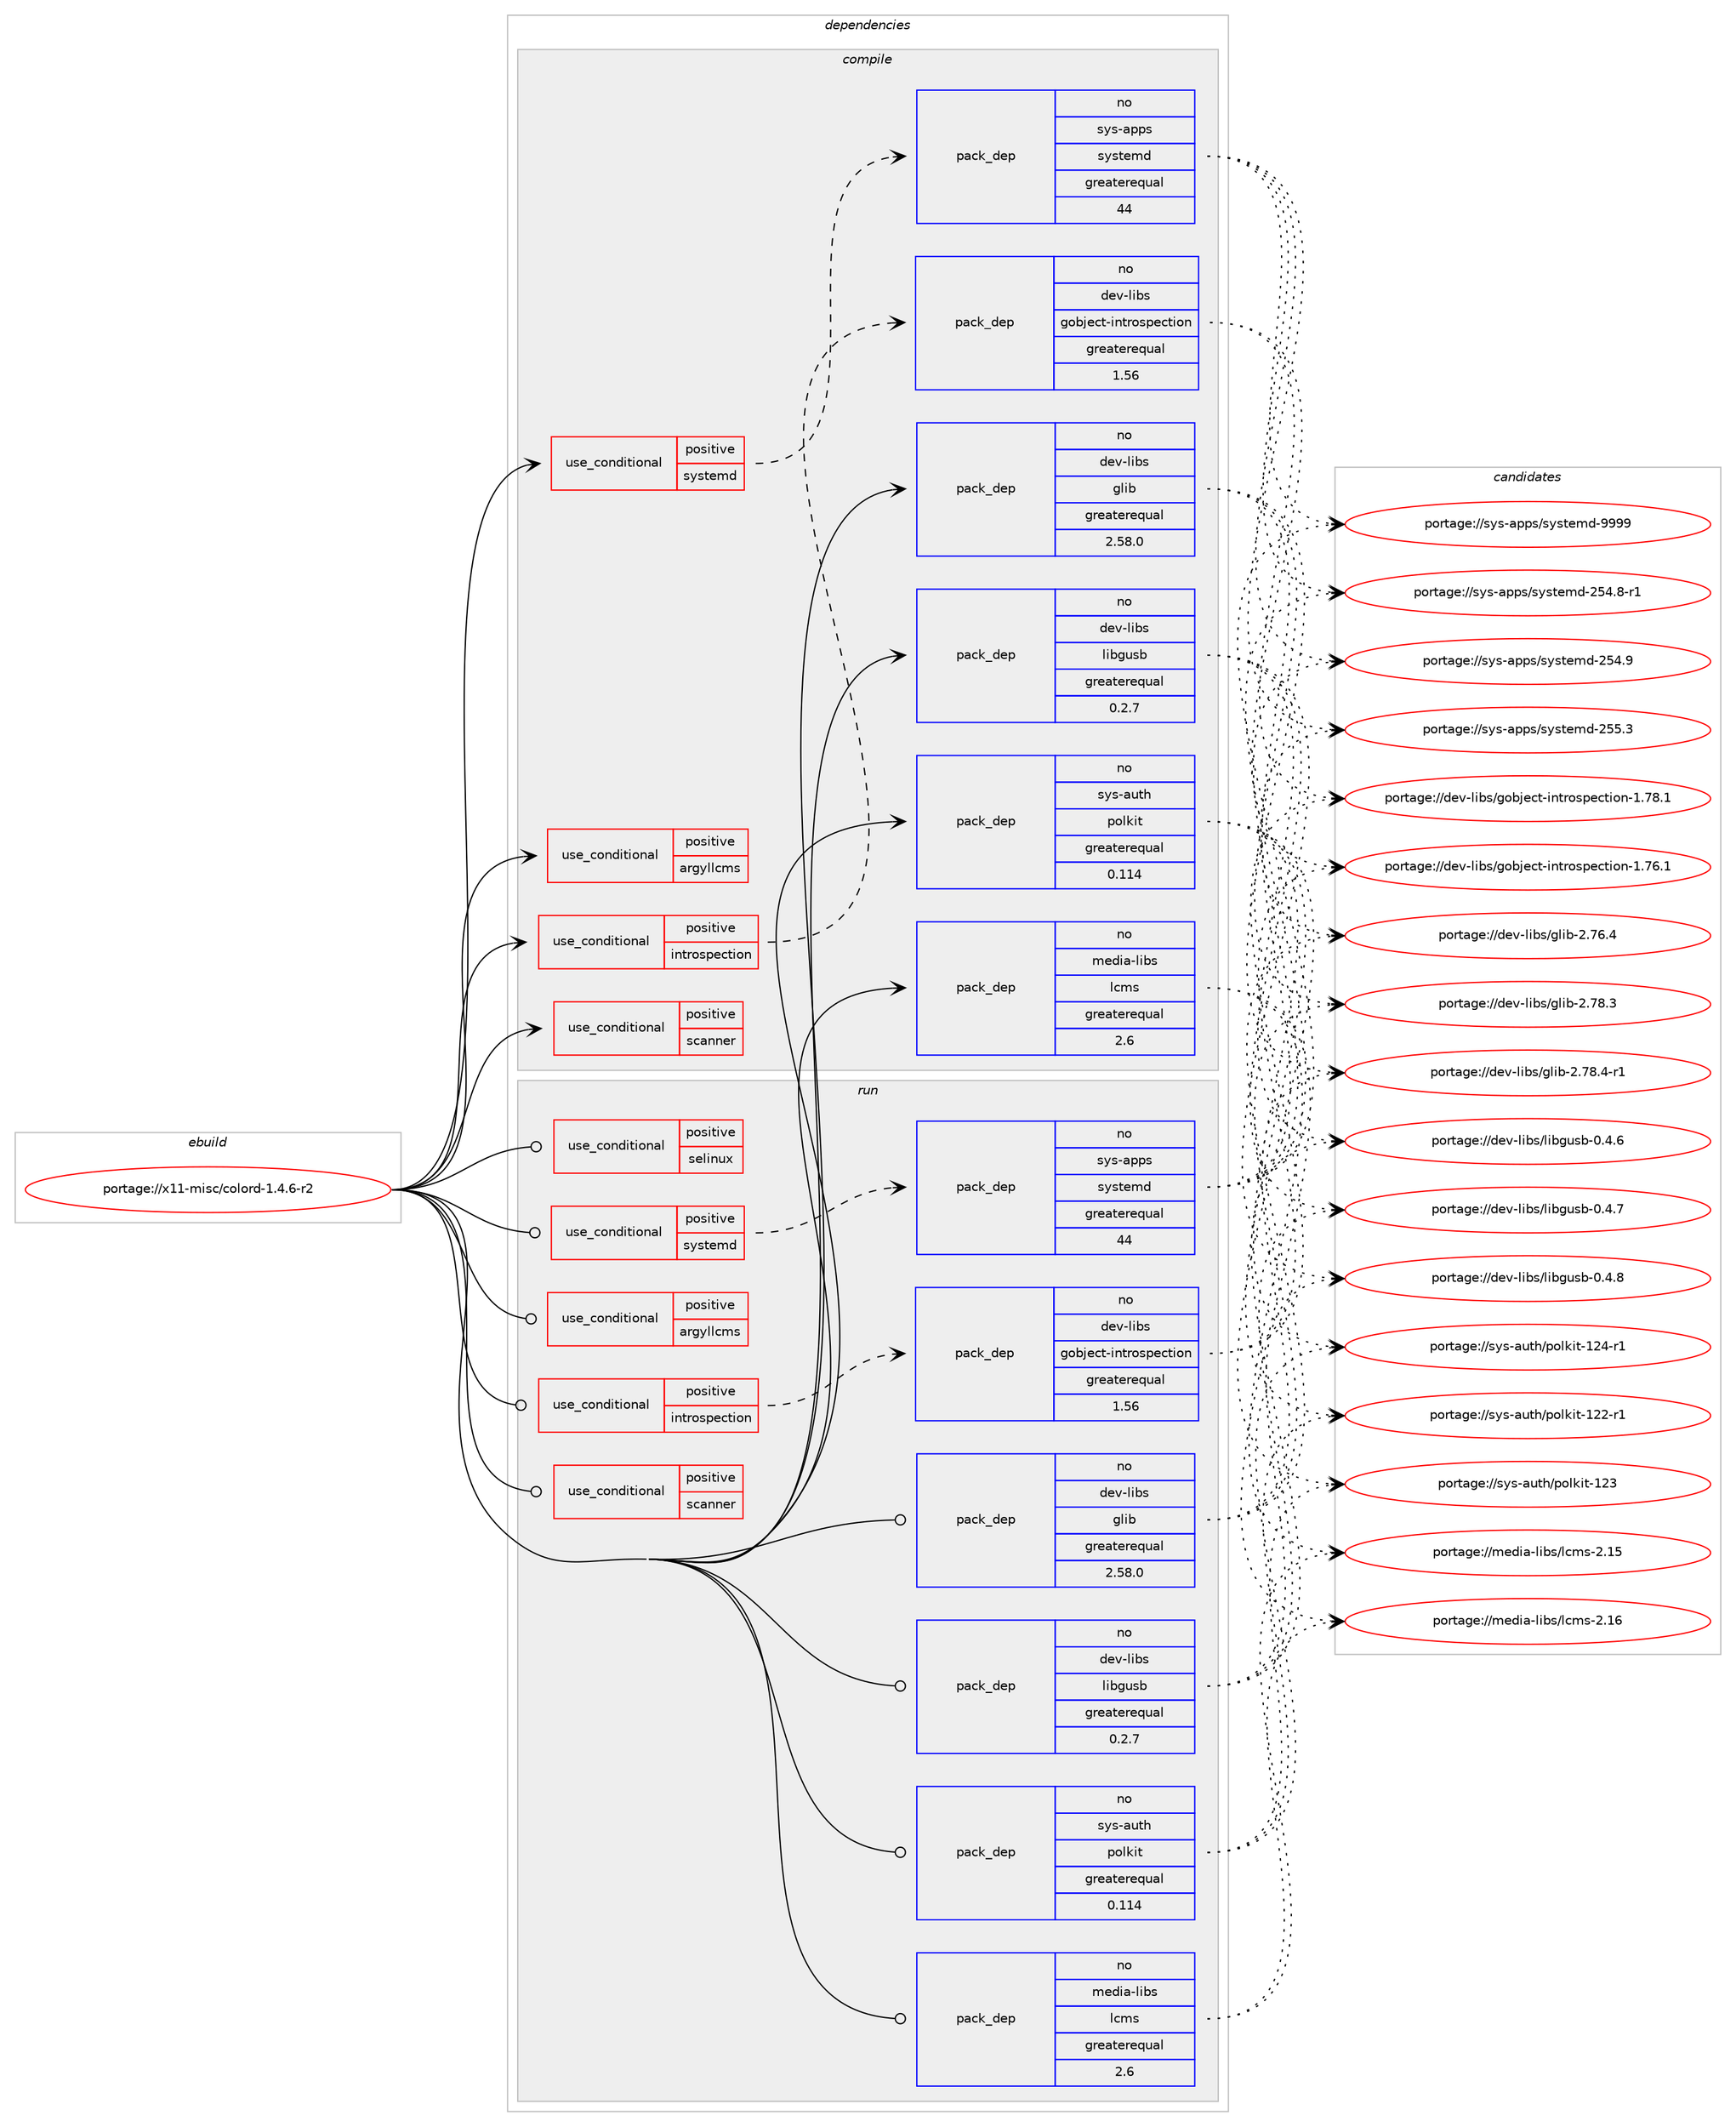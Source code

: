 digraph prolog {

# *************
# Graph options
# *************

newrank=true;
concentrate=true;
compound=true;
graph [rankdir=LR,fontname=Helvetica,fontsize=10,ranksep=1.5];#, ranksep=2.5, nodesep=0.2];
edge  [arrowhead=vee];
node  [fontname=Helvetica,fontsize=10];

# **********
# The ebuild
# **********

subgraph cluster_leftcol {
color=gray;
rank=same;
label=<<i>ebuild</i>>;
id [label="portage://x11-misc/colord-1.4.6-r2", color=red, width=4, href="../x11-misc/colord-1.4.6-r2.svg"];
}

# ****************
# The dependencies
# ****************

subgraph cluster_midcol {
color=gray;
label=<<i>dependencies</i>>;
subgraph cluster_compile {
fillcolor="#eeeeee";
style=filled;
label=<<i>compile</i>>;
subgraph cond18325 {
dependency28120 [label=<<TABLE BORDER="0" CELLBORDER="1" CELLSPACING="0" CELLPADDING="4"><TR><TD ROWSPAN="3" CELLPADDING="10">use_conditional</TD></TR><TR><TD>positive</TD></TR><TR><TD>argyllcms</TD></TR></TABLE>>, shape=none, color=red];
# *** BEGIN UNKNOWN DEPENDENCY TYPE (TODO) ***
# dependency28120 -> package_dependency(portage://x11-misc/colord-1.4.6-r2,install,no,media-gfx,argyllcms,none,[,,],[],[])
# *** END UNKNOWN DEPENDENCY TYPE (TODO) ***

}
id:e -> dependency28120:w [weight=20,style="solid",arrowhead="vee"];
subgraph cond18326 {
dependency28121 [label=<<TABLE BORDER="0" CELLBORDER="1" CELLSPACING="0" CELLPADDING="4"><TR><TD ROWSPAN="3" CELLPADDING="10">use_conditional</TD></TR><TR><TD>positive</TD></TR><TR><TD>introspection</TD></TR></TABLE>>, shape=none, color=red];
subgraph pack9457 {
dependency28122 [label=<<TABLE BORDER="0" CELLBORDER="1" CELLSPACING="0" CELLPADDING="4" WIDTH="220"><TR><TD ROWSPAN="6" CELLPADDING="30">pack_dep</TD></TR><TR><TD WIDTH="110">no</TD></TR><TR><TD>dev-libs</TD></TR><TR><TD>gobject-introspection</TD></TR><TR><TD>greaterequal</TD></TR><TR><TD>1.56</TD></TR></TABLE>>, shape=none, color=blue];
}
dependency28121:e -> dependency28122:w [weight=20,style="dashed",arrowhead="vee"];
}
id:e -> dependency28121:w [weight=20,style="solid",arrowhead="vee"];
subgraph cond18327 {
dependency28123 [label=<<TABLE BORDER="0" CELLBORDER="1" CELLSPACING="0" CELLPADDING="4"><TR><TD ROWSPAN="3" CELLPADDING="10">use_conditional</TD></TR><TR><TD>positive</TD></TR><TR><TD>scanner</TD></TR></TABLE>>, shape=none, color=red];
# *** BEGIN UNKNOWN DEPENDENCY TYPE (TODO) ***
# dependency28123 -> package_dependency(portage://x11-misc/colord-1.4.6-r2,install,no,media-gfx,sane-backends,none,[,,],[],[])
# *** END UNKNOWN DEPENDENCY TYPE (TODO) ***

# *** BEGIN UNKNOWN DEPENDENCY TYPE (TODO) ***
# dependency28123 -> package_dependency(portage://x11-misc/colord-1.4.6-r2,install,no,sys-apps,dbus,none,[,,],[],[])
# *** END UNKNOWN DEPENDENCY TYPE (TODO) ***

}
id:e -> dependency28123:w [weight=20,style="solid",arrowhead="vee"];
subgraph cond18328 {
dependency28124 [label=<<TABLE BORDER="0" CELLBORDER="1" CELLSPACING="0" CELLPADDING="4"><TR><TD ROWSPAN="3" CELLPADDING="10">use_conditional</TD></TR><TR><TD>positive</TD></TR><TR><TD>systemd</TD></TR></TABLE>>, shape=none, color=red];
subgraph pack9458 {
dependency28125 [label=<<TABLE BORDER="0" CELLBORDER="1" CELLSPACING="0" CELLPADDING="4" WIDTH="220"><TR><TD ROWSPAN="6" CELLPADDING="30">pack_dep</TD></TR><TR><TD WIDTH="110">no</TD></TR><TR><TD>sys-apps</TD></TR><TR><TD>systemd</TD></TR><TR><TD>greaterequal</TD></TR><TR><TD>44</TD></TR></TABLE>>, shape=none, color=blue];
}
dependency28124:e -> dependency28125:w [weight=20,style="dashed",arrowhead="vee"];
}
id:e -> dependency28124:w [weight=20,style="solid",arrowhead="vee"];
# *** BEGIN UNKNOWN DEPENDENCY TYPE (TODO) ***
# id -> package_dependency(portage://x11-misc/colord-1.4.6-r2,install,no,dev-db,sqlite,none,[,,],[slot(3),equal],[use(optenable(abi_x86_32),negative),use(optenable(abi_x86_64),negative),use(optenable(abi_x86_x32),negative),use(optenable(abi_mips_n32),negative),use(optenable(abi_mips_n64),negative),use(optenable(abi_mips_o32),negative),use(optenable(abi_s390_32),negative),use(optenable(abi_s390_64),negative)])
# *** END UNKNOWN DEPENDENCY TYPE (TODO) ***

subgraph pack9459 {
dependency28126 [label=<<TABLE BORDER="0" CELLBORDER="1" CELLSPACING="0" CELLPADDING="4" WIDTH="220"><TR><TD ROWSPAN="6" CELLPADDING="30">pack_dep</TD></TR><TR><TD WIDTH="110">no</TD></TR><TR><TD>dev-libs</TD></TR><TR><TD>glib</TD></TR><TR><TD>greaterequal</TD></TR><TR><TD>2.58.0</TD></TR></TABLE>>, shape=none, color=blue];
}
id:e -> dependency28126:w [weight=20,style="solid",arrowhead="vee"];
# *** BEGIN UNKNOWN DEPENDENCY TYPE (TODO) ***
# id -> package_dependency(portage://x11-misc/colord-1.4.6-r2,install,no,dev-libs,libgudev,none,[,,],any_same_slot,[use(optenable(abi_x86_32),negative),use(optenable(abi_x86_64),negative),use(optenable(abi_x86_x32),negative),use(optenable(abi_mips_n32),negative),use(optenable(abi_mips_n64),negative),use(optenable(abi_mips_o32),negative),use(optenable(abi_s390_32),negative),use(optenable(abi_s390_64),negative)])
# *** END UNKNOWN DEPENDENCY TYPE (TODO) ***

subgraph pack9460 {
dependency28127 [label=<<TABLE BORDER="0" CELLBORDER="1" CELLSPACING="0" CELLPADDING="4" WIDTH="220"><TR><TD ROWSPAN="6" CELLPADDING="30">pack_dep</TD></TR><TR><TD WIDTH="110">no</TD></TR><TR><TD>dev-libs</TD></TR><TR><TD>libgusb</TD></TR><TR><TD>greaterequal</TD></TR><TR><TD>0.2.7</TD></TR></TABLE>>, shape=none, color=blue];
}
id:e -> dependency28127:w [weight=20,style="solid",arrowhead="vee"];
subgraph pack9461 {
dependency28128 [label=<<TABLE BORDER="0" CELLBORDER="1" CELLSPACING="0" CELLPADDING="4" WIDTH="220"><TR><TD ROWSPAN="6" CELLPADDING="30">pack_dep</TD></TR><TR><TD WIDTH="110">no</TD></TR><TR><TD>media-libs</TD></TR><TR><TD>lcms</TD></TR><TR><TD>greaterequal</TD></TR><TR><TD>2.6</TD></TR></TABLE>>, shape=none, color=blue];
}
id:e -> dependency28128:w [weight=20,style="solid",arrowhead="vee"];
subgraph pack9462 {
dependency28129 [label=<<TABLE BORDER="0" CELLBORDER="1" CELLSPACING="0" CELLPADDING="4" WIDTH="220"><TR><TD ROWSPAN="6" CELLPADDING="30">pack_dep</TD></TR><TR><TD WIDTH="110">no</TD></TR><TR><TD>sys-auth</TD></TR><TR><TD>polkit</TD></TR><TR><TD>greaterequal</TD></TR><TR><TD>0.114</TD></TR></TABLE>>, shape=none, color=blue];
}
id:e -> dependency28129:w [weight=20,style="solid",arrowhead="vee"];
# *** BEGIN UNKNOWN DEPENDENCY TYPE (TODO) ***
# id -> package_dependency(portage://x11-misc/colord-1.4.6-r2,install,no,virtual,libudev,none,[,,],any_same_slot,[use(optenable(abi_x86_32),negative),use(optenable(abi_x86_64),negative),use(optenable(abi_x86_x32),negative),use(optenable(abi_mips_n32),negative),use(optenable(abi_mips_n64),negative),use(optenable(abi_mips_o32),negative),use(optenable(abi_s390_32),negative),use(optenable(abi_s390_64),negative)])
# *** END UNKNOWN DEPENDENCY TYPE (TODO) ***

# *** BEGIN UNKNOWN DEPENDENCY TYPE (TODO) ***
# id -> package_dependency(portage://x11-misc/colord-1.4.6-r2,install,no,virtual,udev,none,[,,],[],[])
# *** END UNKNOWN DEPENDENCY TYPE (TODO) ***

}
subgraph cluster_compileandrun {
fillcolor="#eeeeee";
style=filled;
label=<<i>compile and run</i>>;
}
subgraph cluster_run {
fillcolor="#eeeeee";
style=filled;
label=<<i>run</i>>;
subgraph cond18329 {
dependency28130 [label=<<TABLE BORDER="0" CELLBORDER="1" CELLSPACING="0" CELLPADDING="4"><TR><TD ROWSPAN="3" CELLPADDING="10">use_conditional</TD></TR><TR><TD>positive</TD></TR><TR><TD>argyllcms</TD></TR></TABLE>>, shape=none, color=red];
# *** BEGIN UNKNOWN DEPENDENCY TYPE (TODO) ***
# dependency28130 -> package_dependency(portage://x11-misc/colord-1.4.6-r2,run,no,media-gfx,argyllcms,none,[,,],[],[])
# *** END UNKNOWN DEPENDENCY TYPE (TODO) ***

}
id:e -> dependency28130:w [weight=20,style="solid",arrowhead="odot"];
subgraph cond18330 {
dependency28131 [label=<<TABLE BORDER="0" CELLBORDER="1" CELLSPACING="0" CELLPADDING="4"><TR><TD ROWSPAN="3" CELLPADDING="10">use_conditional</TD></TR><TR><TD>positive</TD></TR><TR><TD>introspection</TD></TR></TABLE>>, shape=none, color=red];
subgraph pack9463 {
dependency28132 [label=<<TABLE BORDER="0" CELLBORDER="1" CELLSPACING="0" CELLPADDING="4" WIDTH="220"><TR><TD ROWSPAN="6" CELLPADDING="30">pack_dep</TD></TR><TR><TD WIDTH="110">no</TD></TR><TR><TD>dev-libs</TD></TR><TR><TD>gobject-introspection</TD></TR><TR><TD>greaterequal</TD></TR><TR><TD>1.56</TD></TR></TABLE>>, shape=none, color=blue];
}
dependency28131:e -> dependency28132:w [weight=20,style="dashed",arrowhead="vee"];
}
id:e -> dependency28131:w [weight=20,style="solid",arrowhead="odot"];
subgraph cond18331 {
dependency28133 [label=<<TABLE BORDER="0" CELLBORDER="1" CELLSPACING="0" CELLPADDING="4"><TR><TD ROWSPAN="3" CELLPADDING="10">use_conditional</TD></TR><TR><TD>positive</TD></TR><TR><TD>scanner</TD></TR></TABLE>>, shape=none, color=red];
# *** BEGIN UNKNOWN DEPENDENCY TYPE (TODO) ***
# dependency28133 -> package_dependency(portage://x11-misc/colord-1.4.6-r2,run,no,media-gfx,sane-backends,none,[,,],[],[])
# *** END UNKNOWN DEPENDENCY TYPE (TODO) ***

# *** BEGIN UNKNOWN DEPENDENCY TYPE (TODO) ***
# dependency28133 -> package_dependency(portage://x11-misc/colord-1.4.6-r2,run,no,sys-apps,dbus,none,[,,],[],[])
# *** END UNKNOWN DEPENDENCY TYPE (TODO) ***

}
id:e -> dependency28133:w [weight=20,style="solid",arrowhead="odot"];
subgraph cond18332 {
dependency28134 [label=<<TABLE BORDER="0" CELLBORDER="1" CELLSPACING="0" CELLPADDING="4"><TR><TD ROWSPAN="3" CELLPADDING="10">use_conditional</TD></TR><TR><TD>positive</TD></TR><TR><TD>selinux</TD></TR></TABLE>>, shape=none, color=red];
# *** BEGIN UNKNOWN DEPENDENCY TYPE (TODO) ***
# dependency28134 -> package_dependency(portage://x11-misc/colord-1.4.6-r2,run,no,sec-policy,selinux-colord,none,[,,],[],[])
# *** END UNKNOWN DEPENDENCY TYPE (TODO) ***

}
id:e -> dependency28134:w [weight=20,style="solid",arrowhead="odot"];
subgraph cond18333 {
dependency28135 [label=<<TABLE BORDER="0" CELLBORDER="1" CELLSPACING="0" CELLPADDING="4"><TR><TD ROWSPAN="3" CELLPADDING="10">use_conditional</TD></TR><TR><TD>positive</TD></TR><TR><TD>systemd</TD></TR></TABLE>>, shape=none, color=red];
subgraph pack9464 {
dependency28136 [label=<<TABLE BORDER="0" CELLBORDER="1" CELLSPACING="0" CELLPADDING="4" WIDTH="220"><TR><TD ROWSPAN="6" CELLPADDING="30">pack_dep</TD></TR><TR><TD WIDTH="110">no</TD></TR><TR><TD>sys-apps</TD></TR><TR><TD>systemd</TD></TR><TR><TD>greaterequal</TD></TR><TR><TD>44</TD></TR></TABLE>>, shape=none, color=blue];
}
dependency28135:e -> dependency28136:w [weight=20,style="dashed",arrowhead="vee"];
}
id:e -> dependency28135:w [weight=20,style="solid",arrowhead="odot"];
# *** BEGIN UNKNOWN DEPENDENCY TYPE (TODO) ***
# id -> package_dependency(portage://x11-misc/colord-1.4.6-r2,run,no,acct-group,colord,none,[,,],[],[])
# *** END UNKNOWN DEPENDENCY TYPE (TODO) ***

# *** BEGIN UNKNOWN DEPENDENCY TYPE (TODO) ***
# id -> package_dependency(portage://x11-misc/colord-1.4.6-r2,run,no,acct-user,colord,none,[,,],[],[])
# *** END UNKNOWN DEPENDENCY TYPE (TODO) ***

# *** BEGIN UNKNOWN DEPENDENCY TYPE (TODO) ***
# id -> package_dependency(portage://x11-misc/colord-1.4.6-r2,run,no,dev-db,sqlite,none,[,,],[slot(3),equal],[use(optenable(abi_x86_32),negative),use(optenable(abi_x86_64),negative),use(optenable(abi_x86_x32),negative),use(optenable(abi_mips_n32),negative),use(optenable(abi_mips_n64),negative),use(optenable(abi_mips_o32),negative),use(optenable(abi_s390_32),negative),use(optenable(abi_s390_64),negative)])
# *** END UNKNOWN DEPENDENCY TYPE (TODO) ***

subgraph pack9465 {
dependency28137 [label=<<TABLE BORDER="0" CELLBORDER="1" CELLSPACING="0" CELLPADDING="4" WIDTH="220"><TR><TD ROWSPAN="6" CELLPADDING="30">pack_dep</TD></TR><TR><TD WIDTH="110">no</TD></TR><TR><TD>dev-libs</TD></TR><TR><TD>glib</TD></TR><TR><TD>greaterequal</TD></TR><TR><TD>2.58.0</TD></TR></TABLE>>, shape=none, color=blue];
}
id:e -> dependency28137:w [weight=20,style="solid",arrowhead="odot"];
# *** BEGIN UNKNOWN DEPENDENCY TYPE (TODO) ***
# id -> package_dependency(portage://x11-misc/colord-1.4.6-r2,run,no,dev-libs,libgudev,none,[,,],any_same_slot,[use(optenable(abi_x86_32),negative),use(optenable(abi_x86_64),negative),use(optenable(abi_x86_x32),negative),use(optenable(abi_mips_n32),negative),use(optenable(abi_mips_n64),negative),use(optenable(abi_mips_o32),negative),use(optenable(abi_s390_32),negative),use(optenable(abi_s390_64),negative)])
# *** END UNKNOWN DEPENDENCY TYPE (TODO) ***

subgraph pack9466 {
dependency28138 [label=<<TABLE BORDER="0" CELLBORDER="1" CELLSPACING="0" CELLPADDING="4" WIDTH="220"><TR><TD ROWSPAN="6" CELLPADDING="30">pack_dep</TD></TR><TR><TD WIDTH="110">no</TD></TR><TR><TD>dev-libs</TD></TR><TR><TD>libgusb</TD></TR><TR><TD>greaterequal</TD></TR><TR><TD>0.2.7</TD></TR></TABLE>>, shape=none, color=blue];
}
id:e -> dependency28138:w [weight=20,style="solid",arrowhead="odot"];
subgraph pack9467 {
dependency28139 [label=<<TABLE BORDER="0" CELLBORDER="1" CELLSPACING="0" CELLPADDING="4" WIDTH="220"><TR><TD ROWSPAN="6" CELLPADDING="30">pack_dep</TD></TR><TR><TD WIDTH="110">no</TD></TR><TR><TD>media-libs</TD></TR><TR><TD>lcms</TD></TR><TR><TD>greaterequal</TD></TR><TR><TD>2.6</TD></TR></TABLE>>, shape=none, color=blue];
}
id:e -> dependency28139:w [weight=20,style="solid",arrowhead="odot"];
subgraph pack9468 {
dependency28140 [label=<<TABLE BORDER="0" CELLBORDER="1" CELLSPACING="0" CELLPADDING="4" WIDTH="220"><TR><TD ROWSPAN="6" CELLPADDING="30">pack_dep</TD></TR><TR><TD WIDTH="110">no</TD></TR><TR><TD>sys-auth</TD></TR><TR><TD>polkit</TD></TR><TR><TD>greaterequal</TD></TR><TR><TD>0.114</TD></TR></TABLE>>, shape=none, color=blue];
}
id:e -> dependency28140:w [weight=20,style="solid",arrowhead="odot"];
# *** BEGIN UNKNOWN DEPENDENCY TYPE (TODO) ***
# id -> package_dependency(portage://x11-misc/colord-1.4.6-r2,run,no,virtual,libudev,none,[,,],any_same_slot,[use(optenable(abi_x86_32),negative),use(optenable(abi_x86_64),negative),use(optenable(abi_x86_x32),negative),use(optenable(abi_mips_n32),negative),use(optenable(abi_mips_n64),negative),use(optenable(abi_mips_o32),negative),use(optenable(abi_s390_32),negative),use(optenable(abi_s390_64),negative)])
# *** END UNKNOWN DEPENDENCY TYPE (TODO) ***

# *** BEGIN UNKNOWN DEPENDENCY TYPE (TODO) ***
# id -> package_dependency(portage://x11-misc/colord-1.4.6-r2,run,no,virtual,tmpfiles,none,[,,],[],[])
# *** END UNKNOWN DEPENDENCY TYPE (TODO) ***

# *** BEGIN UNKNOWN DEPENDENCY TYPE (TODO) ***
# id -> package_dependency(portage://x11-misc/colord-1.4.6-r2,run,no,virtual,udev,none,[,,],[],[])
# *** END UNKNOWN DEPENDENCY TYPE (TODO) ***

}
}

# **************
# The candidates
# **************

subgraph cluster_choices {
rank=same;
color=gray;
label=<<i>candidates</i>>;

subgraph choice9457 {
color=black;
nodesep=1;
choice1001011184510810598115471031119810610199116451051101161141111151121019911610511111045494655544649 [label="portage://dev-libs/gobject-introspection-1.76.1", color=red, width=4,href="../dev-libs/gobject-introspection-1.76.1.svg"];
choice1001011184510810598115471031119810610199116451051101161141111151121019911610511111045494655564649 [label="portage://dev-libs/gobject-introspection-1.78.1", color=red, width=4,href="../dev-libs/gobject-introspection-1.78.1.svg"];
dependency28122:e -> choice1001011184510810598115471031119810610199116451051101161141111151121019911610511111045494655544649:w [style=dotted,weight="100"];
dependency28122:e -> choice1001011184510810598115471031119810610199116451051101161141111151121019911610511111045494655564649:w [style=dotted,weight="100"];
}
subgraph choice9458 {
color=black;
nodesep=1;
choice1151211154597112112115471151211151161011091004550535246564511449 [label="portage://sys-apps/systemd-254.8-r1", color=red, width=4,href="../sys-apps/systemd-254.8-r1.svg"];
choice115121115459711211211547115121115116101109100455053524657 [label="portage://sys-apps/systemd-254.9", color=red, width=4,href="../sys-apps/systemd-254.9.svg"];
choice115121115459711211211547115121115116101109100455053534651 [label="portage://sys-apps/systemd-255.3", color=red, width=4,href="../sys-apps/systemd-255.3.svg"];
choice1151211154597112112115471151211151161011091004557575757 [label="portage://sys-apps/systemd-9999", color=red, width=4,href="../sys-apps/systemd-9999.svg"];
dependency28125:e -> choice1151211154597112112115471151211151161011091004550535246564511449:w [style=dotted,weight="100"];
dependency28125:e -> choice115121115459711211211547115121115116101109100455053524657:w [style=dotted,weight="100"];
dependency28125:e -> choice115121115459711211211547115121115116101109100455053534651:w [style=dotted,weight="100"];
dependency28125:e -> choice1151211154597112112115471151211151161011091004557575757:w [style=dotted,weight="100"];
}
subgraph choice9459 {
color=black;
nodesep=1;
choice1001011184510810598115471031081059845504655544652 [label="portage://dev-libs/glib-2.76.4", color=red, width=4,href="../dev-libs/glib-2.76.4.svg"];
choice1001011184510810598115471031081059845504655564651 [label="portage://dev-libs/glib-2.78.3", color=red, width=4,href="../dev-libs/glib-2.78.3.svg"];
choice10010111845108105981154710310810598455046555646524511449 [label="portage://dev-libs/glib-2.78.4-r1", color=red, width=4,href="../dev-libs/glib-2.78.4-r1.svg"];
dependency28126:e -> choice1001011184510810598115471031081059845504655544652:w [style=dotted,weight="100"];
dependency28126:e -> choice1001011184510810598115471031081059845504655564651:w [style=dotted,weight="100"];
dependency28126:e -> choice10010111845108105981154710310810598455046555646524511449:w [style=dotted,weight="100"];
}
subgraph choice9460 {
color=black;
nodesep=1;
choice1001011184510810598115471081059810311711598454846524654 [label="portage://dev-libs/libgusb-0.4.6", color=red, width=4,href="../dev-libs/libgusb-0.4.6.svg"];
choice1001011184510810598115471081059810311711598454846524655 [label="portage://dev-libs/libgusb-0.4.7", color=red, width=4,href="../dev-libs/libgusb-0.4.7.svg"];
choice1001011184510810598115471081059810311711598454846524656 [label="portage://dev-libs/libgusb-0.4.8", color=red, width=4,href="../dev-libs/libgusb-0.4.8.svg"];
dependency28127:e -> choice1001011184510810598115471081059810311711598454846524654:w [style=dotted,weight="100"];
dependency28127:e -> choice1001011184510810598115471081059810311711598454846524655:w [style=dotted,weight="100"];
dependency28127:e -> choice1001011184510810598115471081059810311711598454846524656:w [style=dotted,weight="100"];
}
subgraph choice9461 {
color=black;
nodesep=1;
choice10910110010597451081059811547108991091154550464953 [label="portage://media-libs/lcms-2.15", color=red, width=4,href="../media-libs/lcms-2.15.svg"];
choice10910110010597451081059811547108991091154550464954 [label="portage://media-libs/lcms-2.16", color=red, width=4,href="../media-libs/lcms-2.16.svg"];
dependency28128:e -> choice10910110010597451081059811547108991091154550464953:w [style=dotted,weight="100"];
dependency28128:e -> choice10910110010597451081059811547108991091154550464954:w [style=dotted,weight="100"];
}
subgraph choice9462 {
color=black;
nodesep=1;
choice115121115459711711610447112111108107105116454950504511449 [label="portage://sys-auth/polkit-122-r1", color=red, width=4,href="../sys-auth/polkit-122-r1.svg"];
choice11512111545971171161044711211110810710511645495051 [label="portage://sys-auth/polkit-123", color=red, width=4,href="../sys-auth/polkit-123.svg"];
choice115121115459711711610447112111108107105116454950524511449 [label="portage://sys-auth/polkit-124-r1", color=red, width=4,href="../sys-auth/polkit-124-r1.svg"];
dependency28129:e -> choice115121115459711711610447112111108107105116454950504511449:w [style=dotted,weight="100"];
dependency28129:e -> choice11512111545971171161044711211110810710511645495051:w [style=dotted,weight="100"];
dependency28129:e -> choice115121115459711711610447112111108107105116454950524511449:w [style=dotted,weight="100"];
}
subgraph choice9463 {
color=black;
nodesep=1;
choice1001011184510810598115471031119810610199116451051101161141111151121019911610511111045494655544649 [label="portage://dev-libs/gobject-introspection-1.76.1", color=red, width=4,href="../dev-libs/gobject-introspection-1.76.1.svg"];
choice1001011184510810598115471031119810610199116451051101161141111151121019911610511111045494655564649 [label="portage://dev-libs/gobject-introspection-1.78.1", color=red, width=4,href="../dev-libs/gobject-introspection-1.78.1.svg"];
dependency28132:e -> choice1001011184510810598115471031119810610199116451051101161141111151121019911610511111045494655544649:w [style=dotted,weight="100"];
dependency28132:e -> choice1001011184510810598115471031119810610199116451051101161141111151121019911610511111045494655564649:w [style=dotted,weight="100"];
}
subgraph choice9464 {
color=black;
nodesep=1;
choice1151211154597112112115471151211151161011091004550535246564511449 [label="portage://sys-apps/systemd-254.8-r1", color=red, width=4,href="../sys-apps/systemd-254.8-r1.svg"];
choice115121115459711211211547115121115116101109100455053524657 [label="portage://sys-apps/systemd-254.9", color=red, width=4,href="../sys-apps/systemd-254.9.svg"];
choice115121115459711211211547115121115116101109100455053534651 [label="portage://sys-apps/systemd-255.3", color=red, width=4,href="../sys-apps/systemd-255.3.svg"];
choice1151211154597112112115471151211151161011091004557575757 [label="portage://sys-apps/systemd-9999", color=red, width=4,href="../sys-apps/systemd-9999.svg"];
dependency28136:e -> choice1151211154597112112115471151211151161011091004550535246564511449:w [style=dotted,weight="100"];
dependency28136:e -> choice115121115459711211211547115121115116101109100455053524657:w [style=dotted,weight="100"];
dependency28136:e -> choice115121115459711211211547115121115116101109100455053534651:w [style=dotted,weight="100"];
dependency28136:e -> choice1151211154597112112115471151211151161011091004557575757:w [style=dotted,weight="100"];
}
subgraph choice9465 {
color=black;
nodesep=1;
choice1001011184510810598115471031081059845504655544652 [label="portage://dev-libs/glib-2.76.4", color=red, width=4,href="../dev-libs/glib-2.76.4.svg"];
choice1001011184510810598115471031081059845504655564651 [label="portage://dev-libs/glib-2.78.3", color=red, width=4,href="../dev-libs/glib-2.78.3.svg"];
choice10010111845108105981154710310810598455046555646524511449 [label="portage://dev-libs/glib-2.78.4-r1", color=red, width=4,href="../dev-libs/glib-2.78.4-r1.svg"];
dependency28137:e -> choice1001011184510810598115471031081059845504655544652:w [style=dotted,weight="100"];
dependency28137:e -> choice1001011184510810598115471031081059845504655564651:w [style=dotted,weight="100"];
dependency28137:e -> choice10010111845108105981154710310810598455046555646524511449:w [style=dotted,weight="100"];
}
subgraph choice9466 {
color=black;
nodesep=1;
choice1001011184510810598115471081059810311711598454846524654 [label="portage://dev-libs/libgusb-0.4.6", color=red, width=4,href="../dev-libs/libgusb-0.4.6.svg"];
choice1001011184510810598115471081059810311711598454846524655 [label="portage://dev-libs/libgusb-0.4.7", color=red, width=4,href="../dev-libs/libgusb-0.4.7.svg"];
choice1001011184510810598115471081059810311711598454846524656 [label="portage://dev-libs/libgusb-0.4.8", color=red, width=4,href="../dev-libs/libgusb-0.4.8.svg"];
dependency28138:e -> choice1001011184510810598115471081059810311711598454846524654:w [style=dotted,weight="100"];
dependency28138:e -> choice1001011184510810598115471081059810311711598454846524655:w [style=dotted,weight="100"];
dependency28138:e -> choice1001011184510810598115471081059810311711598454846524656:w [style=dotted,weight="100"];
}
subgraph choice9467 {
color=black;
nodesep=1;
choice10910110010597451081059811547108991091154550464953 [label="portage://media-libs/lcms-2.15", color=red, width=4,href="../media-libs/lcms-2.15.svg"];
choice10910110010597451081059811547108991091154550464954 [label="portage://media-libs/lcms-2.16", color=red, width=4,href="../media-libs/lcms-2.16.svg"];
dependency28139:e -> choice10910110010597451081059811547108991091154550464953:w [style=dotted,weight="100"];
dependency28139:e -> choice10910110010597451081059811547108991091154550464954:w [style=dotted,weight="100"];
}
subgraph choice9468 {
color=black;
nodesep=1;
choice115121115459711711610447112111108107105116454950504511449 [label="portage://sys-auth/polkit-122-r1", color=red, width=4,href="../sys-auth/polkit-122-r1.svg"];
choice11512111545971171161044711211110810710511645495051 [label="portage://sys-auth/polkit-123", color=red, width=4,href="../sys-auth/polkit-123.svg"];
choice115121115459711711610447112111108107105116454950524511449 [label="portage://sys-auth/polkit-124-r1", color=red, width=4,href="../sys-auth/polkit-124-r1.svg"];
dependency28140:e -> choice115121115459711711610447112111108107105116454950504511449:w [style=dotted,weight="100"];
dependency28140:e -> choice11512111545971171161044711211110810710511645495051:w [style=dotted,weight="100"];
dependency28140:e -> choice115121115459711711610447112111108107105116454950524511449:w [style=dotted,weight="100"];
}
}

}
